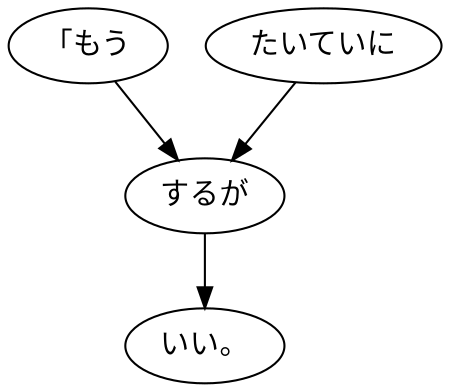 digraph graph8916 {
	node0 [label="「もう"];
	node1 [label="たいていに"];
	node2 [label="するが"];
	node3 [label="いい。"];
	node0 -> node2;
	node1 -> node2;
	node2 -> node3;
}
